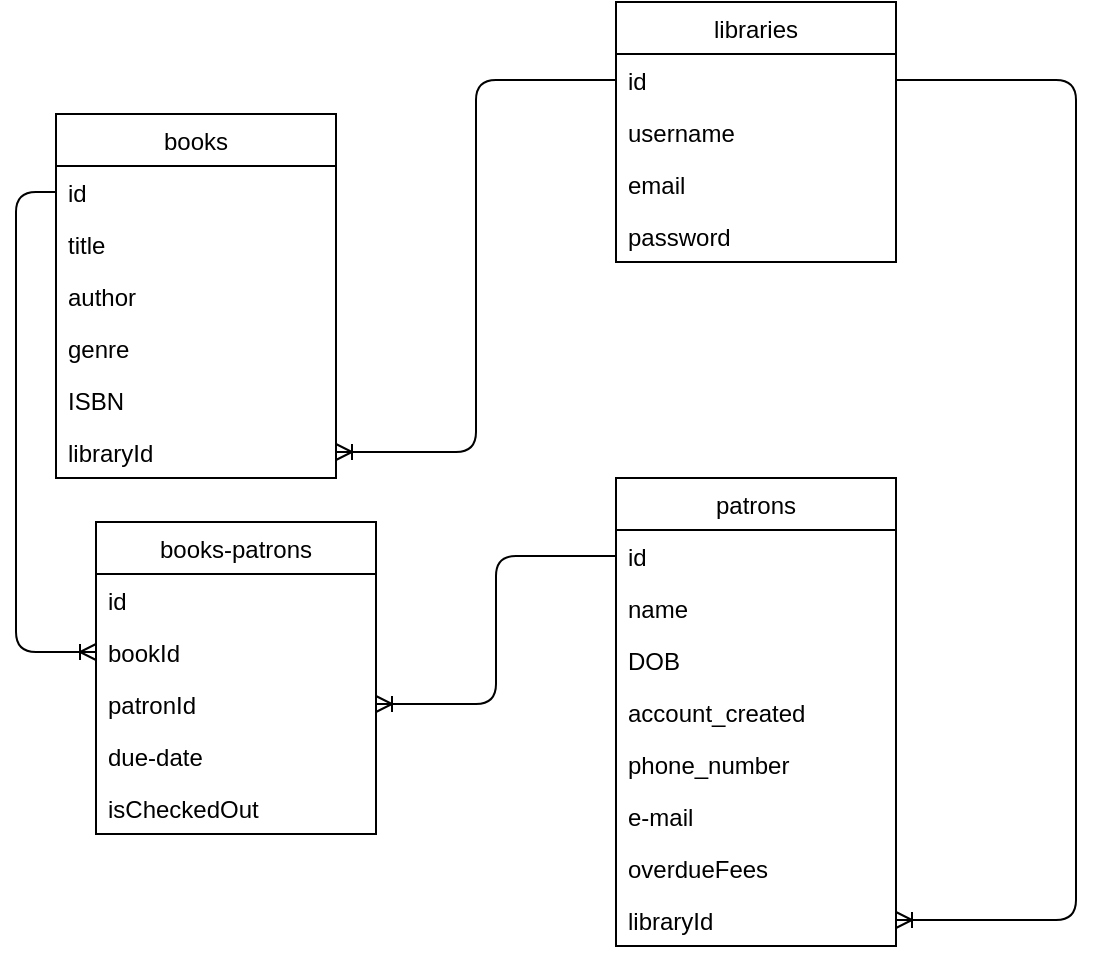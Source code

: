 <mxfile version="13.1.5" type="github">
  <diagram id="4g9Yg2gRz5Jj7BgF2jY3" name="Page-1">
    <mxGraphModel dx="868" dy="450" grid="1" gridSize="10" guides="1" tooltips="1" connect="1" arrows="1" fold="1" page="1" pageScale="1" pageWidth="850" pageHeight="1100" math="0" shadow="0">
      <root>
        <mxCell id="0" />
        <mxCell id="1" parent="0" />
        <mxCell id="K5NKCbQR-EOrBIhnJy4O-1" value="libraries" style="swimlane;fontStyle=0;childLayout=stackLayout;horizontal=1;startSize=26;fillColor=none;horizontalStack=0;resizeParent=1;resizeParentMax=0;resizeLast=0;collapsible=1;marginBottom=0;" parent="1" vertex="1">
          <mxGeometry x="340" y="20" width="140" height="130" as="geometry" />
        </mxCell>
        <mxCell id="K5NKCbQR-EOrBIhnJy4O-2" value="id" style="text;strokeColor=none;fillColor=none;align=left;verticalAlign=top;spacingLeft=4;spacingRight=4;overflow=hidden;rotatable=0;points=[[0,0.5],[1,0.5]];portConstraint=eastwest;" parent="K5NKCbQR-EOrBIhnJy4O-1" vertex="1">
          <mxGeometry y="26" width="140" height="26" as="geometry" />
        </mxCell>
        <mxCell id="K5NKCbQR-EOrBIhnJy4O-3" value="username" style="text;strokeColor=none;fillColor=none;align=left;verticalAlign=top;spacingLeft=4;spacingRight=4;overflow=hidden;rotatable=0;points=[[0,0.5],[1,0.5]];portConstraint=eastwest;" parent="K5NKCbQR-EOrBIhnJy4O-1" vertex="1">
          <mxGeometry y="52" width="140" height="26" as="geometry" />
        </mxCell>
        <mxCell id="K5NKCbQR-EOrBIhnJy4O-4" value="email" style="text;strokeColor=none;fillColor=none;align=left;verticalAlign=top;spacingLeft=4;spacingRight=4;overflow=hidden;rotatable=0;points=[[0,0.5],[1,0.5]];portConstraint=eastwest;" parent="K5NKCbQR-EOrBIhnJy4O-1" vertex="1">
          <mxGeometry y="78" width="140" height="26" as="geometry" />
        </mxCell>
        <mxCell id="K5NKCbQR-EOrBIhnJy4O-9" value="password" style="text;strokeColor=none;fillColor=none;align=left;verticalAlign=top;spacingLeft=4;spacingRight=4;overflow=hidden;rotatable=0;points=[[0,0.5],[1,0.5]];portConstraint=eastwest;" parent="K5NKCbQR-EOrBIhnJy4O-1" vertex="1">
          <mxGeometry y="104" width="140" height="26" as="geometry" />
        </mxCell>
        <mxCell id="K5NKCbQR-EOrBIhnJy4O-13" value="" style="edgeStyle=orthogonalEdgeStyle;fontSize=12;html=1;endArrow=ERoneToMany;entryX=1;entryY=0.5;entryDx=0;entryDy=0;exitX=0;exitY=0.5;exitDx=0;exitDy=0;" parent="1" source="K5NKCbQR-EOrBIhnJy4O-2" target="K5NKCbQR-EOrBIhnJy4O-46" edge="1">
          <mxGeometry width="100" height="100" relative="1" as="geometry">
            <mxPoint x="250" y="70" as="sourcePoint" />
            <mxPoint x="340" y="163" as="targetPoint" />
          </mxGeometry>
        </mxCell>
        <mxCell id="K5NKCbQR-EOrBIhnJy4O-27" value="patrons" style="swimlane;fontStyle=0;childLayout=stackLayout;horizontal=1;startSize=26;fillColor=none;horizontalStack=0;resizeParent=1;resizeParentMax=0;resizeLast=0;collapsible=1;marginBottom=0;" parent="1" vertex="1">
          <mxGeometry x="340" y="258" width="140" height="234" as="geometry" />
        </mxCell>
        <mxCell id="K5NKCbQR-EOrBIhnJy4O-28" value="id" style="text;strokeColor=none;fillColor=none;align=left;verticalAlign=top;spacingLeft=4;spacingRight=4;overflow=hidden;rotatable=0;points=[[0,0.5],[1,0.5]];portConstraint=eastwest;" parent="K5NKCbQR-EOrBIhnJy4O-27" vertex="1">
          <mxGeometry y="26" width="140" height="26" as="geometry" />
        </mxCell>
        <mxCell id="K5NKCbQR-EOrBIhnJy4O-29" value="name" style="text;strokeColor=none;fillColor=none;align=left;verticalAlign=top;spacingLeft=4;spacingRight=4;overflow=hidden;rotatable=0;points=[[0,0.5],[1,0.5]];portConstraint=eastwest;" parent="K5NKCbQR-EOrBIhnJy4O-27" vertex="1">
          <mxGeometry y="52" width="140" height="26" as="geometry" />
        </mxCell>
        <mxCell id="K5NKCbQR-EOrBIhnJy4O-30" value="DOB" style="text;strokeColor=none;fillColor=none;align=left;verticalAlign=top;spacingLeft=4;spacingRight=4;overflow=hidden;rotatable=0;points=[[0,0.5],[1,0.5]];portConstraint=eastwest;" parent="K5NKCbQR-EOrBIhnJy4O-27" vertex="1">
          <mxGeometry y="78" width="140" height="26" as="geometry" />
        </mxCell>
        <mxCell id="K5NKCbQR-EOrBIhnJy4O-31" value="account_created" style="text;strokeColor=none;fillColor=none;align=left;verticalAlign=top;spacingLeft=4;spacingRight=4;overflow=hidden;rotatable=0;points=[[0,0.5],[1,0.5]];portConstraint=eastwest;" parent="K5NKCbQR-EOrBIhnJy4O-27" vertex="1">
          <mxGeometry y="104" width="140" height="26" as="geometry" />
        </mxCell>
        <mxCell id="K5NKCbQR-EOrBIhnJy4O-39" value="phone_number" style="text;strokeColor=none;fillColor=none;align=left;verticalAlign=top;spacingLeft=4;spacingRight=4;overflow=hidden;rotatable=0;points=[[0,0.5],[1,0.5]];portConstraint=eastwest;" parent="K5NKCbQR-EOrBIhnJy4O-27" vertex="1">
          <mxGeometry y="130" width="140" height="26" as="geometry" />
        </mxCell>
        <mxCell id="K5NKCbQR-EOrBIhnJy4O-40" value="e-mail" style="text;strokeColor=none;fillColor=none;align=left;verticalAlign=top;spacingLeft=4;spacingRight=4;overflow=hidden;rotatable=0;points=[[0,0.5],[1,0.5]];portConstraint=eastwest;" parent="K5NKCbQR-EOrBIhnJy4O-27" vertex="1">
          <mxGeometry y="156" width="140" height="26" as="geometry" />
        </mxCell>
        <mxCell id="K5NKCbQR-EOrBIhnJy4O-44" value="overdueFees" style="text;strokeColor=none;fillColor=none;align=left;verticalAlign=top;spacingLeft=4;spacingRight=4;overflow=hidden;rotatable=0;points=[[0,0.5],[1,0.5]];portConstraint=eastwest;" parent="K5NKCbQR-EOrBIhnJy4O-27" vertex="1">
          <mxGeometry y="182" width="140" height="26" as="geometry" />
        </mxCell>
        <mxCell id="K5NKCbQR-EOrBIhnJy4O-47" value="libraryId" style="text;strokeColor=none;fillColor=none;align=left;verticalAlign=top;spacingLeft=4;spacingRight=4;overflow=hidden;rotatable=0;points=[[0,0.5],[1,0.5]];portConstraint=eastwest;" parent="K5NKCbQR-EOrBIhnJy4O-27" vertex="1">
          <mxGeometry y="208" width="140" height="26" as="geometry" />
        </mxCell>
        <mxCell id="K5NKCbQR-EOrBIhnJy4O-34" value="" style="edgeStyle=orthogonalEdgeStyle;fontSize=12;html=1;endArrow=ERoneToMany;exitX=0;exitY=0.5;exitDx=0;exitDy=0;entryX=1;entryY=0.5;entryDx=0;entryDy=0;" parent="1" source="K5NKCbQR-EOrBIhnJy4O-28" target="K5NKCbQR-EOrBIhnJy4O-22" edge="1">
          <mxGeometry width="100" height="100" relative="1" as="geometry">
            <mxPoint x="370" y="280" as="sourcePoint" />
            <mxPoint x="270" y="430" as="targetPoint" />
          </mxGeometry>
        </mxCell>
        <mxCell id="K5NKCbQR-EOrBIhnJy4O-19" value="books-patrons" style="swimlane;fontStyle=0;childLayout=stackLayout;horizontal=1;startSize=26;fillColor=none;horizontalStack=0;resizeParent=1;resizeParentMax=0;resizeLast=0;collapsible=1;marginBottom=0;" parent="1" vertex="1">
          <mxGeometry x="80" y="280" width="140" height="156" as="geometry" />
        </mxCell>
        <mxCell id="K5NKCbQR-EOrBIhnJy4O-20" value="id" style="text;strokeColor=none;fillColor=none;align=left;verticalAlign=top;spacingLeft=4;spacingRight=4;overflow=hidden;rotatable=0;points=[[0,0.5],[1,0.5]];portConstraint=eastwest;" parent="K5NKCbQR-EOrBIhnJy4O-19" vertex="1">
          <mxGeometry y="26" width="140" height="26" as="geometry" />
        </mxCell>
        <mxCell id="K5NKCbQR-EOrBIhnJy4O-21" value="bookId" style="text;strokeColor=none;fillColor=none;align=left;verticalAlign=top;spacingLeft=4;spacingRight=4;overflow=hidden;rotatable=0;points=[[0,0.5],[1,0.5]];portConstraint=eastwest;" parent="K5NKCbQR-EOrBIhnJy4O-19" vertex="1">
          <mxGeometry y="52" width="140" height="26" as="geometry" />
        </mxCell>
        <mxCell id="K5NKCbQR-EOrBIhnJy4O-22" value="patronId" style="text;strokeColor=none;fillColor=none;align=left;verticalAlign=top;spacingLeft=4;spacingRight=4;overflow=hidden;rotatable=0;points=[[0,0.5],[1,0.5]];portConstraint=eastwest;" parent="K5NKCbQR-EOrBIhnJy4O-19" vertex="1">
          <mxGeometry y="78" width="140" height="26" as="geometry" />
        </mxCell>
        <mxCell id="K5NKCbQR-EOrBIhnJy4O-42" value="due-date" style="text;strokeColor=none;fillColor=none;align=left;verticalAlign=top;spacingLeft=4;spacingRight=4;overflow=hidden;rotatable=0;points=[[0,0.5],[1,0.5]];portConstraint=eastwest;" parent="K5NKCbQR-EOrBIhnJy4O-19" vertex="1">
          <mxGeometry y="104" width="140" height="26" as="geometry" />
        </mxCell>
        <mxCell id="K5NKCbQR-EOrBIhnJy4O-43" value="isCheckedOut" style="text;strokeColor=none;fillColor=none;align=left;verticalAlign=top;spacingLeft=4;spacingRight=4;overflow=hidden;rotatable=0;points=[[0,0.5],[1,0.5]];portConstraint=eastwest;" parent="K5NKCbQR-EOrBIhnJy4O-19" vertex="1">
          <mxGeometry y="130" width="140" height="26" as="geometry" />
        </mxCell>
        <mxCell id="K5NKCbQR-EOrBIhnJy4O-45" value="" style="edgeStyle=orthogonalEdgeStyle;fontSize=12;html=1;endArrow=ERoneToMany;exitX=0;exitY=0.5;exitDx=0;exitDy=0;entryX=0;entryY=0.5;entryDx=0;entryDy=0;" parent="1" source="K5NKCbQR-EOrBIhnJy4O-6" target="K5NKCbQR-EOrBIhnJy4O-21" edge="1">
          <mxGeometry width="100" height="100" relative="1" as="geometry">
            <mxPoint x="30" y="200" as="sourcePoint" />
            <mxPoint x="30" y="340" as="targetPoint" />
            <Array as="points">
              <mxPoint x="40" y="115" />
              <mxPoint x="40" y="345" />
            </Array>
          </mxGeometry>
        </mxCell>
        <mxCell id="K5NKCbQR-EOrBIhnJy4O-5" value="books" style="swimlane;fontStyle=0;childLayout=stackLayout;horizontal=1;startSize=26;fillColor=none;horizontalStack=0;resizeParent=1;resizeParentMax=0;resizeLast=0;collapsible=1;marginBottom=0;" parent="1" vertex="1">
          <mxGeometry x="60" y="76" width="140" height="182" as="geometry" />
        </mxCell>
        <mxCell id="K5NKCbQR-EOrBIhnJy4O-6" value="id" style="text;strokeColor=none;fillColor=none;align=left;verticalAlign=top;spacingLeft=4;spacingRight=4;overflow=hidden;rotatable=0;points=[[0,0.5],[1,0.5]];portConstraint=eastwest;" parent="K5NKCbQR-EOrBIhnJy4O-5" vertex="1">
          <mxGeometry y="26" width="140" height="26" as="geometry" />
        </mxCell>
        <mxCell id="K5NKCbQR-EOrBIhnJy4O-7" value="title" style="text;strokeColor=none;fillColor=none;align=left;verticalAlign=top;spacingLeft=4;spacingRight=4;overflow=hidden;rotatable=0;points=[[0,0.5],[1,0.5]];portConstraint=eastwest;" parent="K5NKCbQR-EOrBIhnJy4O-5" vertex="1">
          <mxGeometry y="52" width="140" height="26" as="geometry" />
        </mxCell>
        <mxCell id="K5NKCbQR-EOrBIhnJy4O-8" value="author" style="text;strokeColor=none;fillColor=none;align=left;verticalAlign=top;spacingLeft=4;spacingRight=4;overflow=hidden;rotatable=0;points=[[0,0.5],[1,0.5]];portConstraint=eastwest;" parent="K5NKCbQR-EOrBIhnJy4O-5" vertex="1">
          <mxGeometry y="78" width="140" height="26" as="geometry" />
        </mxCell>
        <mxCell id="K5NKCbQR-EOrBIhnJy4O-41" value="genre" style="text;strokeColor=none;fillColor=none;align=left;verticalAlign=top;spacingLeft=4;spacingRight=4;overflow=hidden;rotatable=0;points=[[0,0.5],[1,0.5]];portConstraint=eastwest;" parent="K5NKCbQR-EOrBIhnJy4O-5" vertex="1">
          <mxGeometry y="104" width="140" height="26" as="geometry" />
        </mxCell>
        <mxCell id="K5NKCbQR-EOrBIhnJy4O-11" value="ISBN" style="text;strokeColor=none;fillColor=none;align=left;verticalAlign=top;spacingLeft=4;spacingRight=4;overflow=hidden;rotatable=0;points=[[0,0.5],[1,0.5]];portConstraint=eastwest;" parent="K5NKCbQR-EOrBIhnJy4O-5" vertex="1">
          <mxGeometry y="130" width="140" height="26" as="geometry" />
        </mxCell>
        <mxCell id="K5NKCbQR-EOrBIhnJy4O-46" value="libraryId" style="text;strokeColor=none;fillColor=none;align=left;verticalAlign=top;spacingLeft=4;spacingRight=4;overflow=hidden;rotatable=0;points=[[0,0.5],[1,0.5]];portConstraint=eastwest;" parent="K5NKCbQR-EOrBIhnJy4O-5" vertex="1">
          <mxGeometry y="156" width="140" height="26" as="geometry" />
        </mxCell>
        <mxCell id="K5NKCbQR-EOrBIhnJy4O-48" value="" style="edgeStyle=orthogonalEdgeStyle;fontSize=12;html=1;endArrow=ERoneToMany;exitX=1;exitY=0.5;exitDx=0;exitDy=0;entryX=1;entryY=0.5;entryDx=0;entryDy=0;" parent="1" source="K5NKCbQR-EOrBIhnJy4O-2" target="K5NKCbQR-EOrBIhnJy4O-47" edge="1">
          <mxGeometry width="100" height="100" relative="1" as="geometry">
            <mxPoint x="380" y="300" as="sourcePoint" />
            <mxPoint x="580" y="330" as="targetPoint" />
            <Array as="points">
              <mxPoint x="570" y="59" />
              <mxPoint x="570" y="479" />
            </Array>
          </mxGeometry>
        </mxCell>
      </root>
    </mxGraphModel>
  </diagram>
</mxfile>
